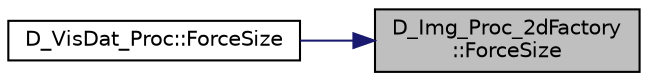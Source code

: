 digraph "D_Img_Proc_2dFactory::ForceSize"
{
 // LATEX_PDF_SIZE
  edge [fontname="Helvetica",fontsize="10",labelfontname="Helvetica",labelfontsize="10"];
  node [fontname="Helvetica",fontsize="10",shape=record];
  rankdir="RL";
  Node1 [label="D_Img_Proc_2dFactory\l::ForceSize",height=0.2,width=0.4,color="black", fillcolor="grey75", style="filled", fontcolor="black",tooltip=" "];
  Node1 -> Node2 [dir="back",color="midnightblue",fontsize="10",style="solid",fontname="Helvetica"];
  Node2 [label="D_VisDat_Proc::ForceSize",height=0.2,width=0.4,color="black", fillcolor="white", style="filled",URL="$class_d___vis_dat___proc.html#a86cff5df4dcbce809582fe755f669399",tooltip=" "];
}
